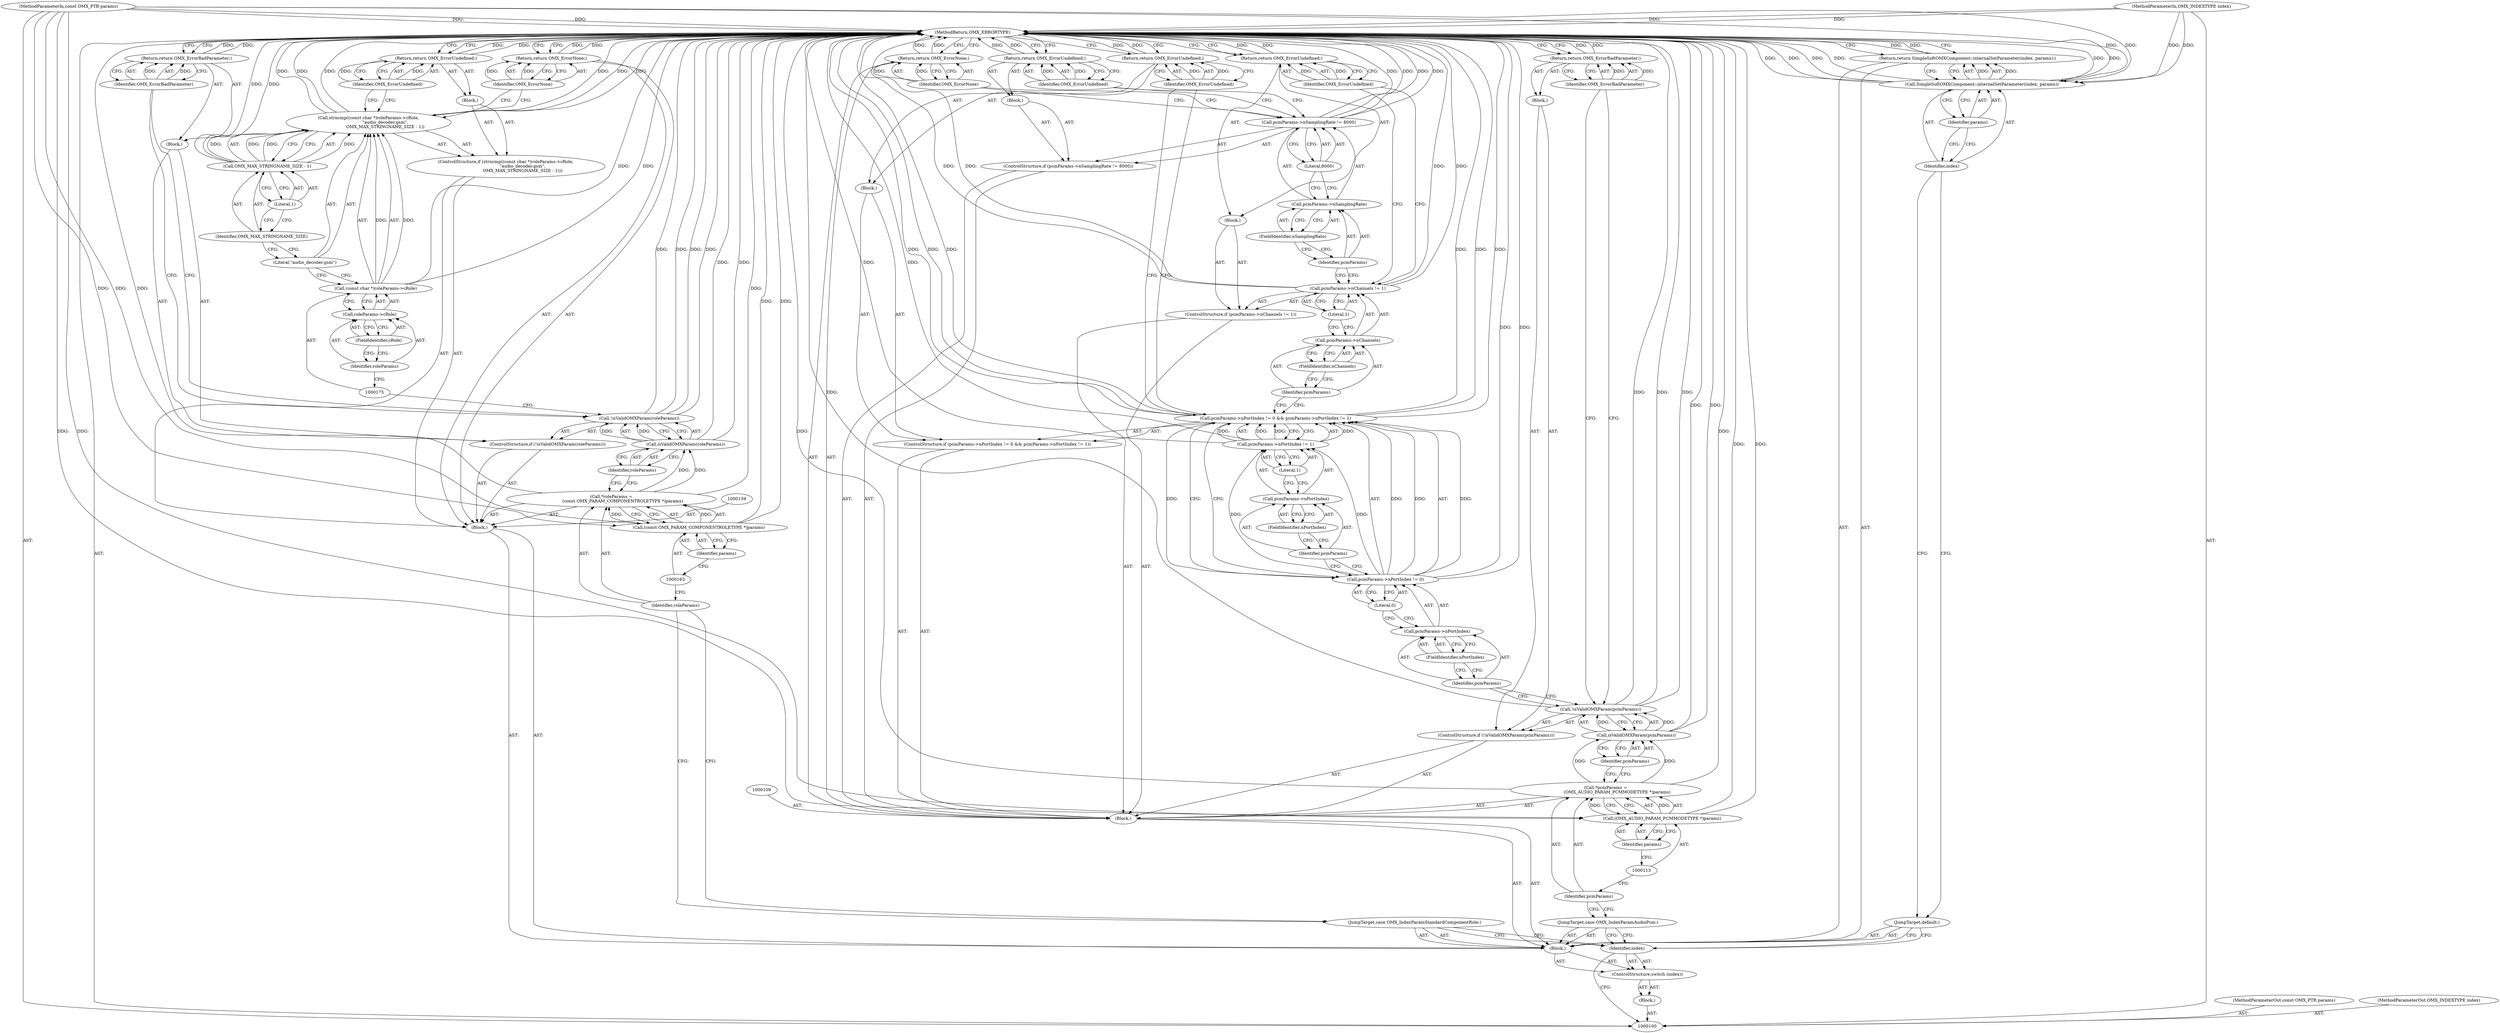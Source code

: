 digraph "0_Android_295c883fe3105b19bcd0f9e07d54c6b589fc5bff_22" {
"1000193" [label="(MethodReturn,OMX_ERRORTYPE)"];
"1000115" [label="(ControlStructure,if (!isValidOMXParam(pcmParams)))"];
"1000116" [label="(Call,!isValidOMXParam(pcmParams))"];
"1000117" [label="(Call,isValidOMXParam(pcmParams))"];
"1000118" [label="(Identifier,pcmParams)"];
"1000119" [label="(Block,)"];
"1000120" [label="(Return,return OMX_ErrorBadParameter;)"];
"1000121" [label="(Identifier,OMX_ErrorBadParameter)"];
"1000122" [label="(ControlStructure,if (pcmParams->nPortIndex != 0 && pcmParams->nPortIndex != 1))"];
"1000123" [label="(Call,pcmParams->nPortIndex != 0 && pcmParams->nPortIndex != 1)"];
"1000124" [label="(Call,pcmParams->nPortIndex != 0)"];
"1000125" [label="(Call,pcmParams->nPortIndex)"];
"1000126" [label="(Identifier,pcmParams)"];
"1000127" [label="(FieldIdentifier,nPortIndex)"];
"1000128" [label="(Literal,0)"];
"1000129" [label="(Call,pcmParams->nPortIndex != 1)"];
"1000130" [label="(Call,pcmParams->nPortIndex)"];
"1000131" [label="(Identifier,pcmParams)"];
"1000132" [label="(FieldIdentifier,nPortIndex)"];
"1000133" [label="(Literal,1)"];
"1000134" [label="(Block,)"];
"1000135" [label="(Return,return OMX_ErrorUndefined;)"];
"1000136" [label="(Identifier,OMX_ErrorUndefined)"];
"1000137" [label="(ControlStructure,if (pcmParams->nChannels != 1))"];
"1000141" [label="(FieldIdentifier,nChannels)"];
"1000142" [label="(Literal,1)"];
"1000143" [label="(Block,)"];
"1000138" [label="(Call,pcmParams->nChannels != 1)"];
"1000139" [label="(Call,pcmParams->nChannels)"];
"1000140" [label="(Identifier,pcmParams)"];
"1000144" [label="(Return,return OMX_ErrorUndefined;)"];
"1000145" [label="(Identifier,OMX_ErrorUndefined)"];
"1000102" [label="(MethodParameterIn,const OMX_PTR params)"];
"1000254" [label="(MethodParameterOut,const OMX_PTR params)"];
"1000103" [label="(Block,)"];
"1000101" [label="(MethodParameterIn,OMX_INDEXTYPE index)"];
"1000253" [label="(MethodParameterOut,OMX_INDEXTYPE index)"];
"1000146" [label="(ControlStructure,if (pcmParams->nSamplingRate != 8000))"];
"1000150" [label="(FieldIdentifier,nSamplingRate)"];
"1000151" [label="(Literal,8000)"];
"1000152" [label="(Block,)"];
"1000147" [label="(Call,pcmParams->nSamplingRate != 8000)"];
"1000148" [label="(Call,pcmParams->nSamplingRate)"];
"1000149" [label="(Identifier,pcmParams)"];
"1000153" [label="(Return,return OMX_ErrorUndefined;)"];
"1000154" [label="(Identifier,OMX_ErrorUndefined)"];
"1000155" [label="(Return,return OMX_ErrorNone;)"];
"1000156" [label="(Identifier,OMX_ErrorNone)"];
"1000157" [label="(JumpTarget,case OMX_IndexParamStandardComponentRole:)"];
"1000104" [label="(ControlStructure,switch (index))"];
"1000106" [label="(Block,)"];
"1000105" [label="(Identifier,index)"];
"1000158" [label="(Block,)"];
"1000160" [label="(Call,*roleParams =\n                 (const OMX_PARAM_COMPONENTROLETYPE *)params)"];
"1000161" [label="(Identifier,roleParams)"];
"1000162" [label="(Call,(const OMX_PARAM_COMPONENTROLETYPE *)params)"];
"1000164" [label="(Identifier,params)"];
"1000165" [label="(ControlStructure,if (!isValidOMXParam(roleParams)))"];
"1000166" [label="(Call,!isValidOMXParam(roleParams))"];
"1000167" [label="(Call,isValidOMXParam(roleParams))"];
"1000168" [label="(Identifier,roleParams)"];
"1000169" [label="(Block,)"];
"1000170" [label="(Return,return OMX_ErrorBadParameter;)"];
"1000171" [label="(Identifier,OMX_ErrorBadParameter)"];
"1000172" [label="(ControlStructure,if (strncmp((const char *)roleParams->cRole,\n                         \"audio_decoder.gsm\",\n                         OMX_MAX_STRINGNAME_SIZE - 1)))"];
"1000173" [label="(Call,strncmp((const char *)roleParams->cRole,\n                         \"audio_decoder.gsm\",\n                         OMX_MAX_STRINGNAME_SIZE - 1))"];
"1000174" [label="(Call,(const char *)roleParams->cRole)"];
"1000176" [label="(Call,roleParams->cRole)"];
"1000177" [label="(Identifier,roleParams)"];
"1000178" [label="(FieldIdentifier,cRole)"];
"1000107" [label="(JumpTarget,case OMX_IndexParamAudioPcm:)"];
"1000179" [label="(Literal,\"audio_decoder.gsm\")"];
"1000180" [label="(Call,OMX_MAX_STRINGNAME_SIZE - 1)"];
"1000181" [label="(Identifier,OMX_MAX_STRINGNAME_SIZE)"];
"1000182" [label="(Literal,1)"];
"1000183" [label="(Block,)"];
"1000184" [label="(Return,return OMX_ErrorUndefined;)"];
"1000185" [label="(Identifier,OMX_ErrorUndefined)"];
"1000186" [label="(Return,return OMX_ErrorNone;)"];
"1000187" [label="(Identifier,OMX_ErrorNone)"];
"1000188" [label="(JumpTarget,default:)"];
"1000189" [label="(Return,return SimpleSoftOMXComponent::internalSetParameter(index, params);)"];
"1000191" [label="(Identifier,index)"];
"1000192" [label="(Identifier,params)"];
"1000190" [label="(Call,SimpleSoftOMXComponent::internalSetParameter(index, params))"];
"1000108" [label="(Block,)"];
"1000110" [label="(Call,*pcmParams =\n                 (OMX_AUDIO_PARAM_PCMMODETYPE *)params)"];
"1000111" [label="(Identifier,pcmParams)"];
"1000112" [label="(Call,(OMX_AUDIO_PARAM_PCMMODETYPE *)params)"];
"1000114" [label="(Identifier,params)"];
"1000193" -> "1000100"  [label="AST: "];
"1000193" -> "1000120"  [label="CFG: "];
"1000193" -> "1000135"  [label="CFG: "];
"1000193" -> "1000144"  [label="CFG: "];
"1000193" -> "1000153"  [label="CFG: "];
"1000193" -> "1000155"  [label="CFG: "];
"1000193" -> "1000170"  [label="CFG: "];
"1000193" -> "1000184"  [label="CFG: "];
"1000193" -> "1000186"  [label="CFG: "];
"1000193" -> "1000189"  [label="CFG: "];
"1000144" -> "1000193"  [label="DDG: "];
"1000153" -> "1000193"  [label="DDG: "];
"1000184" -> "1000193"  [label="DDG: "];
"1000120" -> "1000193"  [label="DDG: "];
"1000186" -> "1000193"  [label="DDG: "];
"1000155" -> "1000193"  [label="DDG: "];
"1000170" -> "1000193"  [label="DDG: "];
"1000135" -> "1000193"  [label="DDG: "];
"1000189" -> "1000193"  [label="DDG: "];
"1000116" -> "1000193"  [label="DDG: "];
"1000116" -> "1000193"  [label="DDG: "];
"1000124" -> "1000193"  [label="DDG: "];
"1000190" -> "1000193"  [label="DDG: "];
"1000190" -> "1000193"  [label="DDG: "];
"1000190" -> "1000193"  [label="DDG: "];
"1000166" -> "1000193"  [label="DDG: "];
"1000166" -> "1000193"  [label="DDG: "];
"1000180" -> "1000193"  [label="DDG: "];
"1000117" -> "1000193"  [label="DDG: "];
"1000138" -> "1000193"  [label="DDG: "];
"1000138" -> "1000193"  [label="DDG: "];
"1000160" -> "1000193"  [label="DDG: "];
"1000173" -> "1000193"  [label="DDG: "];
"1000173" -> "1000193"  [label="DDG: "];
"1000173" -> "1000193"  [label="DDG: "];
"1000123" -> "1000193"  [label="DDG: "];
"1000123" -> "1000193"  [label="DDG: "];
"1000123" -> "1000193"  [label="DDG: "];
"1000167" -> "1000193"  [label="DDG: "];
"1000129" -> "1000193"  [label="DDG: "];
"1000162" -> "1000193"  [label="DDG: "];
"1000112" -> "1000193"  [label="DDG: "];
"1000147" -> "1000193"  [label="DDG: "];
"1000147" -> "1000193"  [label="DDG: "];
"1000174" -> "1000193"  [label="DDG: "];
"1000102" -> "1000193"  [label="DDG: "];
"1000110" -> "1000193"  [label="DDG: "];
"1000101" -> "1000193"  [label="DDG: "];
"1000115" -> "1000108"  [label="AST: "];
"1000116" -> "1000115"  [label="AST: "];
"1000119" -> "1000115"  [label="AST: "];
"1000116" -> "1000115"  [label="AST: "];
"1000116" -> "1000117"  [label="CFG: "];
"1000117" -> "1000116"  [label="AST: "];
"1000121" -> "1000116"  [label="CFG: "];
"1000126" -> "1000116"  [label="CFG: "];
"1000116" -> "1000193"  [label="DDG: "];
"1000116" -> "1000193"  [label="DDG: "];
"1000117" -> "1000116"  [label="DDG: "];
"1000117" -> "1000116"  [label="AST: "];
"1000117" -> "1000118"  [label="CFG: "];
"1000118" -> "1000117"  [label="AST: "];
"1000116" -> "1000117"  [label="CFG: "];
"1000117" -> "1000193"  [label="DDG: "];
"1000117" -> "1000116"  [label="DDG: "];
"1000110" -> "1000117"  [label="DDG: "];
"1000118" -> "1000117"  [label="AST: "];
"1000118" -> "1000110"  [label="CFG: "];
"1000117" -> "1000118"  [label="CFG: "];
"1000119" -> "1000115"  [label="AST: "];
"1000120" -> "1000119"  [label="AST: "];
"1000120" -> "1000119"  [label="AST: "];
"1000120" -> "1000121"  [label="CFG: "];
"1000121" -> "1000120"  [label="AST: "];
"1000193" -> "1000120"  [label="CFG: "];
"1000120" -> "1000193"  [label="DDG: "];
"1000121" -> "1000120"  [label="DDG: "];
"1000121" -> "1000120"  [label="AST: "];
"1000121" -> "1000116"  [label="CFG: "];
"1000120" -> "1000121"  [label="CFG: "];
"1000121" -> "1000120"  [label="DDG: "];
"1000122" -> "1000108"  [label="AST: "];
"1000123" -> "1000122"  [label="AST: "];
"1000134" -> "1000122"  [label="AST: "];
"1000123" -> "1000122"  [label="AST: "];
"1000123" -> "1000124"  [label="CFG: "];
"1000123" -> "1000129"  [label="CFG: "];
"1000124" -> "1000123"  [label="AST: "];
"1000129" -> "1000123"  [label="AST: "];
"1000136" -> "1000123"  [label="CFG: "];
"1000140" -> "1000123"  [label="CFG: "];
"1000123" -> "1000193"  [label="DDG: "];
"1000123" -> "1000193"  [label="DDG: "];
"1000123" -> "1000193"  [label="DDG: "];
"1000124" -> "1000123"  [label="DDG: "];
"1000124" -> "1000123"  [label="DDG: "];
"1000129" -> "1000123"  [label="DDG: "];
"1000129" -> "1000123"  [label="DDG: "];
"1000124" -> "1000123"  [label="AST: "];
"1000124" -> "1000128"  [label="CFG: "];
"1000125" -> "1000124"  [label="AST: "];
"1000128" -> "1000124"  [label="AST: "];
"1000131" -> "1000124"  [label="CFG: "];
"1000123" -> "1000124"  [label="CFG: "];
"1000124" -> "1000193"  [label="DDG: "];
"1000124" -> "1000123"  [label="DDG: "];
"1000124" -> "1000123"  [label="DDG: "];
"1000124" -> "1000129"  [label="DDG: "];
"1000125" -> "1000124"  [label="AST: "];
"1000125" -> "1000127"  [label="CFG: "];
"1000126" -> "1000125"  [label="AST: "];
"1000127" -> "1000125"  [label="AST: "];
"1000128" -> "1000125"  [label="CFG: "];
"1000126" -> "1000125"  [label="AST: "];
"1000126" -> "1000116"  [label="CFG: "];
"1000127" -> "1000126"  [label="CFG: "];
"1000127" -> "1000125"  [label="AST: "];
"1000127" -> "1000126"  [label="CFG: "];
"1000125" -> "1000127"  [label="CFG: "];
"1000128" -> "1000124"  [label="AST: "];
"1000128" -> "1000125"  [label="CFG: "];
"1000124" -> "1000128"  [label="CFG: "];
"1000129" -> "1000123"  [label="AST: "];
"1000129" -> "1000133"  [label="CFG: "];
"1000130" -> "1000129"  [label="AST: "];
"1000133" -> "1000129"  [label="AST: "];
"1000123" -> "1000129"  [label="CFG: "];
"1000129" -> "1000193"  [label="DDG: "];
"1000129" -> "1000123"  [label="DDG: "];
"1000129" -> "1000123"  [label="DDG: "];
"1000124" -> "1000129"  [label="DDG: "];
"1000130" -> "1000129"  [label="AST: "];
"1000130" -> "1000132"  [label="CFG: "];
"1000131" -> "1000130"  [label="AST: "];
"1000132" -> "1000130"  [label="AST: "];
"1000133" -> "1000130"  [label="CFG: "];
"1000131" -> "1000130"  [label="AST: "];
"1000131" -> "1000124"  [label="CFG: "];
"1000132" -> "1000131"  [label="CFG: "];
"1000132" -> "1000130"  [label="AST: "];
"1000132" -> "1000131"  [label="CFG: "];
"1000130" -> "1000132"  [label="CFG: "];
"1000133" -> "1000129"  [label="AST: "];
"1000133" -> "1000130"  [label="CFG: "];
"1000129" -> "1000133"  [label="CFG: "];
"1000134" -> "1000122"  [label="AST: "];
"1000135" -> "1000134"  [label="AST: "];
"1000135" -> "1000134"  [label="AST: "];
"1000135" -> "1000136"  [label="CFG: "];
"1000136" -> "1000135"  [label="AST: "];
"1000193" -> "1000135"  [label="CFG: "];
"1000135" -> "1000193"  [label="DDG: "];
"1000136" -> "1000135"  [label="DDG: "];
"1000136" -> "1000135"  [label="AST: "];
"1000136" -> "1000123"  [label="CFG: "];
"1000135" -> "1000136"  [label="CFG: "];
"1000136" -> "1000135"  [label="DDG: "];
"1000137" -> "1000108"  [label="AST: "];
"1000138" -> "1000137"  [label="AST: "];
"1000143" -> "1000137"  [label="AST: "];
"1000141" -> "1000139"  [label="AST: "];
"1000141" -> "1000140"  [label="CFG: "];
"1000139" -> "1000141"  [label="CFG: "];
"1000142" -> "1000138"  [label="AST: "];
"1000142" -> "1000139"  [label="CFG: "];
"1000138" -> "1000142"  [label="CFG: "];
"1000143" -> "1000137"  [label="AST: "];
"1000144" -> "1000143"  [label="AST: "];
"1000138" -> "1000137"  [label="AST: "];
"1000138" -> "1000142"  [label="CFG: "];
"1000139" -> "1000138"  [label="AST: "];
"1000142" -> "1000138"  [label="AST: "];
"1000145" -> "1000138"  [label="CFG: "];
"1000149" -> "1000138"  [label="CFG: "];
"1000138" -> "1000193"  [label="DDG: "];
"1000138" -> "1000193"  [label="DDG: "];
"1000139" -> "1000138"  [label="AST: "];
"1000139" -> "1000141"  [label="CFG: "];
"1000140" -> "1000139"  [label="AST: "];
"1000141" -> "1000139"  [label="AST: "];
"1000142" -> "1000139"  [label="CFG: "];
"1000140" -> "1000139"  [label="AST: "];
"1000140" -> "1000123"  [label="CFG: "];
"1000141" -> "1000140"  [label="CFG: "];
"1000144" -> "1000143"  [label="AST: "];
"1000144" -> "1000145"  [label="CFG: "];
"1000145" -> "1000144"  [label="AST: "];
"1000193" -> "1000144"  [label="CFG: "];
"1000144" -> "1000193"  [label="DDG: "];
"1000145" -> "1000144"  [label="DDG: "];
"1000145" -> "1000144"  [label="AST: "];
"1000145" -> "1000138"  [label="CFG: "];
"1000144" -> "1000145"  [label="CFG: "];
"1000145" -> "1000144"  [label="DDG: "];
"1000102" -> "1000100"  [label="AST: "];
"1000102" -> "1000193"  [label="DDG: "];
"1000102" -> "1000112"  [label="DDG: "];
"1000102" -> "1000162"  [label="DDG: "];
"1000102" -> "1000190"  [label="DDG: "];
"1000254" -> "1000100"  [label="AST: "];
"1000103" -> "1000100"  [label="AST: "];
"1000104" -> "1000103"  [label="AST: "];
"1000101" -> "1000100"  [label="AST: "];
"1000101" -> "1000193"  [label="DDG: "];
"1000101" -> "1000190"  [label="DDG: "];
"1000253" -> "1000100"  [label="AST: "];
"1000146" -> "1000108"  [label="AST: "];
"1000147" -> "1000146"  [label="AST: "];
"1000152" -> "1000146"  [label="AST: "];
"1000150" -> "1000148"  [label="AST: "];
"1000150" -> "1000149"  [label="CFG: "];
"1000148" -> "1000150"  [label="CFG: "];
"1000151" -> "1000147"  [label="AST: "];
"1000151" -> "1000148"  [label="CFG: "];
"1000147" -> "1000151"  [label="CFG: "];
"1000152" -> "1000146"  [label="AST: "];
"1000153" -> "1000152"  [label="AST: "];
"1000147" -> "1000146"  [label="AST: "];
"1000147" -> "1000151"  [label="CFG: "];
"1000148" -> "1000147"  [label="AST: "];
"1000151" -> "1000147"  [label="AST: "];
"1000154" -> "1000147"  [label="CFG: "];
"1000156" -> "1000147"  [label="CFG: "];
"1000147" -> "1000193"  [label="DDG: "];
"1000147" -> "1000193"  [label="DDG: "];
"1000148" -> "1000147"  [label="AST: "];
"1000148" -> "1000150"  [label="CFG: "];
"1000149" -> "1000148"  [label="AST: "];
"1000150" -> "1000148"  [label="AST: "];
"1000151" -> "1000148"  [label="CFG: "];
"1000149" -> "1000148"  [label="AST: "];
"1000149" -> "1000138"  [label="CFG: "];
"1000150" -> "1000149"  [label="CFG: "];
"1000153" -> "1000152"  [label="AST: "];
"1000153" -> "1000154"  [label="CFG: "];
"1000154" -> "1000153"  [label="AST: "];
"1000193" -> "1000153"  [label="CFG: "];
"1000153" -> "1000193"  [label="DDG: "];
"1000154" -> "1000153"  [label="DDG: "];
"1000154" -> "1000153"  [label="AST: "];
"1000154" -> "1000147"  [label="CFG: "];
"1000153" -> "1000154"  [label="CFG: "];
"1000154" -> "1000153"  [label="DDG: "];
"1000155" -> "1000108"  [label="AST: "];
"1000155" -> "1000156"  [label="CFG: "];
"1000156" -> "1000155"  [label="AST: "];
"1000193" -> "1000155"  [label="CFG: "];
"1000155" -> "1000193"  [label="DDG: "];
"1000156" -> "1000155"  [label="DDG: "];
"1000156" -> "1000155"  [label="AST: "];
"1000156" -> "1000147"  [label="CFG: "];
"1000155" -> "1000156"  [label="CFG: "];
"1000156" -> "1000155"  [label="DDG: "];
"1000157" -> "1000106"  [label="AST: "];
"1000157" -> "1000105"  [label="CFG: "];
"1000161" -> "1000157"  [label="CFG: "];
"1000104" -> "1000103"  [label="AST: "];
"1000105" -> "1000104"  [label="AST: "];
"1000106" -> "1000104"  [label="AST: "];
"1000106" -> "1000104"  [label="AST: "];
"1000107" -> "1000106"  [label="AST: "];
"1000108" -> "1000106"  [label="AST: "];
"1000157" -> "1000106"  [label="AST: "];
"1000158" -> "1000106"  [label="AST: "];
"1000188" -> "1000106"  [label="AST: "];
"1000189" -> "1000106"  [label="AST: "];
"1000105" -> "1000104"  [label="AST: "];
"1000105" -> "1000100"  [label="CFG: "];
"1000107" -> "1000105"  [label="CFG: "];
"1000157" -> "1000105"  [label="CFG: "];
"1000188" -> "1000105"  [label="CFG: "];
"1000158" -> "1000106"  [label="AST: "];
"1000159" -> "1000158"  [label="AST: "];
"1000160" -> "1000158"  [label="AST: "];
"1000165" -> "1000158"  [label="AST: "];
"1000172" -> "1000158"  [label="AST: "];
"1000186" -> "1000158"  [label="AST: "];
"1000160" -> "1000158"  [label="AST: "];
"1000160" -> "1000162"  [label="CFG: "];
"1000161" -> "1000160"  [label="AST: "];
"1000162" -> "1000160"  [label="AST: "];
"1000168" -> "1000160"  [label="CFG: "];
"1000160" -> "1000193"  [label="DDG: "];
"1000162" -> "1000160"  [label="DDG: "];
"1000160" -> "1000167"  [label="DDG: "];
"1000161" -> "1000160"  [label="AST: "];
"1000161" -> "1000157"  [label="CFG: "];
"1000163" -> "1000161"  [label="CFG: "];
"1000162" -> "1000160"  [label="AST: "];
"1000162" -> "1000164"  [label="CFG: "];
"1000163" -> "1000162"  [label="AST: "];
"1000164" -> "1000162"  [label="AST: "];
"1000160" -> "1000162"  [label="CFG: "];
"1000162" -> "1000193"  [label="DDG: "];
"1000162" -> "1000160"  [label="DDG: "];
"1000102" -> "1000162"  [label="DDG: "];
"1000164" -> "1000162"  [label="AST: "];
"1000164" -> "1000163"  [label="CFG: "];
"1000162" -> "1000164"  [label="CFG: "];
"1000165" -> "1000158"  [label="AST: "];
"1000166" -> "1000165"  [label="AST: "];
"1000169" -> "1000165"  [label="AST: "];
"1000166" -> "1000165"  [label="AST: "];
"1000166" -> "1000167"  [label="CFG: "];
"1000167" -> "1000166"  [label="AST: "];
"1000171" -> "1000166"  [label="CFG: "];
"1000175" -> "1000166"  [label="CFG: "];
"1000166" -> "1000193"  [label="DDG: "];
"1000166" -> "1000193"  [label="DDG: "];
"1000167" -> "1000166"  [label="DDG: "];
"1000167" -> "1000166"  [label="AST: "];
"1000167" -> "1000168"  [label="CFG: "];
"1000168" -> "1000167"  [label="AST: "];
"1000166" -> "1000167"  [label="CFG: "];
"1000167" -> "1000193"  [label="DDG: "];
"1000167" -> "1000166"  [label="DDG: "];
"1000160" -> "1000167"  [label="DDG: "];
"1000168" -> "1000167"  [label="AST: "];
"1000168" -> "1000160"  [label="CFG: "];
"1000167" -> "1000168"  [label="CFG: "];
"1000169" -> "1000165"  [label="AST: "];
"1000170" -> "1000169"  [label="AST: "];
"1000170" -> "1000169"  [label="AST: "];
"1000170" -> "1000171"  [label="CFG: "];
"1000171" -> "1000170"  [label="AST: "];
"1000193" -> "1000170"  [label="CFG: "];
"1000170" -> "1000193"  [label="DDG: "];
"1000171" -> "1000170"  [label="DDG: "];
"1000171" -> "1000170"  [label="AST: "];
"1000171" -> "1000166"  [label="CFG: "];
"1000170" -> "1000171"  [label="CFG: "];
"1000171" -> "1000170"  [label="DDG: "];
"1000172" -> "1000158"  [label="AST: "];
"1000173" -> "1000172"  [label="AST: "];
"1000183" -> "1000172"  [label="AST: "];
"1000173" -> "1000172"  [label="AST: "];
"1000173" -> "1000180"  [label="CFG: "];
"1000174" -> "1000173"  [label="AST: "];
"1000179" -> "1000173"  [label="AST: "];
"1000180" -> "1000173"  [label="AST: "];
"1000185" -> "1000173"  [label="CFG: "];
"1000187" -> "1000173"  [label="CFG: "];
"1000173" -> "1000193"  [label="DDG: "];
"1000173" -> "1000193"  [label="DDG: "];
"1000173" -> "1000193"  [label="DDG: "];
"1000174" -> "1000173"  [label="DDG: "];
"1000180" -> "1000173"  [label="DDG: "];
"1000180" -> "1000173"  [label="DDG: "];
"1000174" -> "1000173"  [label="AST: "];
"1000174" -> "1000176"  [label="CFG: "];
"1000175" -> "1000174"  [label="AST: "];
"1000176" -> "1000174"  [label="AST: "];
"1000179" -> "1000174"  [label="CFG: "];
"1000174" -> "1000193"  [label="DDG: "];
"1000174" -> "1000173"  [label="DDG: "];
"1000176" -> "1000174"  [label="AST: "];
"1000176" -> "1000178"  [label="CFG: "];
"1000177" -> "1000176"  [label="AST: "];
"1000178" -> "1000176"  [label="AST: "];
"1000174" -> "1000176"  [label="CFG: "];
"1000177" -> "1000176"  [label="AST: "];
"1000177" -> "1000175"  [label="CFG: "];
"1000178" -> "1000177"  [label="CFG: "];
"1000178" -> "1000176"  [label="AST: "];
"1000178" -> "1000177"  [label="CFG: "];
"1000176" -> "1000178"  [label="CFG: "];
"1000107" -> "1000106"  [label="AST: "];
"1000107" -> "1000105"  [label="CFG: "];
"1000111" -> "1000107"  [label="CFG: "];
"1000179" -> "1000173"  [label="AST: "];
"1000179" -> "1000174"  [label="CFG: "];
"1000181" -> "1000179"  [label="CFG: "];
"1000180" -> "1000173"  [label="AST: "];
"1000180" -> "1000182"  [label="CFG: "];
"1000181" -> "1000180"  [label="AST: "];
"1000182" -> "1000180"  [label="AST: "];
"1000173" -> "1000180"  [label="CFG: "];
"1000180" -> "1000193"  [label="DDG: "];
"1000180" -> "1000173"  [label="DDG: "];
"1000180" -> "1000173"  [label="DDG: "];
"1000181" -> "1000180"  [label="AST: "];
"1000181" -> "1000179"  [label="CFG: "];
"1000182" -> "1000181"  [label="CFG: "];
"1000182" -> "1000180"  [label="AST: "];
"1000182" -> "1000181"  [label="CFG: "];
"1000180" -> "1000182"  [label="CFG: "];
"1000183" -> "1000172"  [label="AST: "];
"1000184" -> "1000183"  [label="AST: "];
"1000184" -> "1000183"  [label="AST: "];
"1000184" -> "1000185"  [label="CFG: "];
"1000185" -> "1000184"  [label="AST: "];
"1000193" -> "1000184"  [label="CFG: "];
"1000184" -> "1000193"  [label="DDG: "];
"1000185" -> "1000184"  [label="DDG: "];
"1000185" -> "1000184"  [label="AST: "];
"1000185" -> "1000173"  [label="CFG: "];
"1000184" -> "1000185"  [label="CFG: "];
"1000185" -> "1000184"  [label="DDG: "];
"1000186" -> "1000158"  [label="AST: "];
"1000186" -> "1000187"  [label="CFG: "];
"1000187" -> "1000186"  [label="AST: "];
"1000193" -> "1000186"  [label="CFG: "];
"1000186" -> "1000193"  [label="DDG: "];
"1000187" -> "1000186"  [label="DDG: "];
"1000187" -> "1000186"  [label="AST: "];
"1000187" -> "1000173"  [label="CFG: "];
"1000186" -> "1000187"  [label="CFG: "];
"1000187" -> "1000186"  [label="DDG: "];
"1000188" -> "1000106"  [label="AST: "];
"1000188" -> "1000105"  [label="CFG: "];
"1000191" -> "1000188"  [label="CFG: "];
"1000189" -> "1000106"  [label="AST: "];
"1000189" -> "1000190"  [label="CFG: "];
"1000190" -> "1000189"  [label="AST: "];
"1000193" -> "1000189"  [label="CFG: "];
"1000189" -> "1000193"  [label="DDG: "];
"1000190" -> "1000189"  [label="DDG: "];
"1000191" -> "1000190"  [label="AST: "];
"1000191" -> "1000188"  [label="CFG: "];
"1000192" -> "1000191"  [label="CFG: "];
"1000192" -> "1000190"  [label="AST: "];
"1000192" -> "1000191"  [label="CFG: "];
"1000190" -> "1000192"  [label="CFG: "];
"1000190" -> "1000189"  [label="AST: "];
"1000190" -> "1000192"  [label="CFG: "];
"1000191" -> "1000190"  [label="AST: "];
"1000192" -> "1000190"  [label="AST: "];
"1000189" -> "1000190"  [label="CFG: "];
"1000190" -> "1000193"  [label="DDG: "];
"1000190" -> "1000193"  [label="DDG: "];
"1000190" -> "1000193"  [label="DDG: "];
"1000190" -> "1000189"  [label="DDG: "];
"1000101" -> "1000190"  [label="DDG: "];
"1000102" -> "1000190"  [label="DDG: "];
"1000108" -> "1000106"  [label="AST: "];
"1000109" -> "1000108"  [label="AST: "];
"1000110" -> "1000108"  [label="AST: "];
"1000115" -> "1000108"  [label="AST: "];
"1000122" -> "1000108"  [label="AST: "];
"1000137" -> "1000108"  [label="AST: "];
"1000146" -> "1000108"  [label="AST: "];
"1000155" -> "1000108"  [label="AST: "];
"1000110" -> "1000108"  [label="AST: "];
"1000110" -> "1000112"  [label="CFG: "];
"1000111" -> "1000110"  [label="AST: "];
"1000112" -> "1000110"  [label="AST: "];
"1000118" -> "1000110"  [label="CFG: "];
"1000110" -> "1000193"  [label="DDG: "];
"1000112" -> "1000110"  [label="DDG: "];
"1000110" -> "1000117"  [label="DDG: "];
"1000111" -> "1000110"  [label="AST: "];
"1000111" -> "1000107"  [label="CFG: "];
"1000113" -> "1000111"  [label="CFG: "];
"1000112" -> "1000110"  [label="AST: "];
"1000112" -> "1000114"  [label="CFG: "];
"1000113" -> "1000112"  [label="AST: "];
"1000114" -> "1000112"  [label="AST: "];
"1000110" -> "1000112"  [label="CFG: "];
"1000112" -> "1000193"  [label="DDG: "];
"1000112" -> "1000110"  [label="DDG: "];
"1000102" -> "1000112"  [label="DDG: "];
"1000114" -> "1000112"  [label="AST: "];
"1000114" -> "1000113"  [label="CFG: "];
"1000112" -> "1000114"  [label="CFG: "];
}
